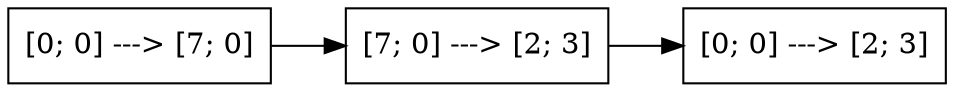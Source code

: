 digraph First {node[shape=box];rankdir=LR;0[label="[0; 0] ---> [7; 0]"]
1[label="[7; 0] ---> [2; 3]"]
2[label="[0; 0] ---> [2; 3]"]
;0->1->2;}
